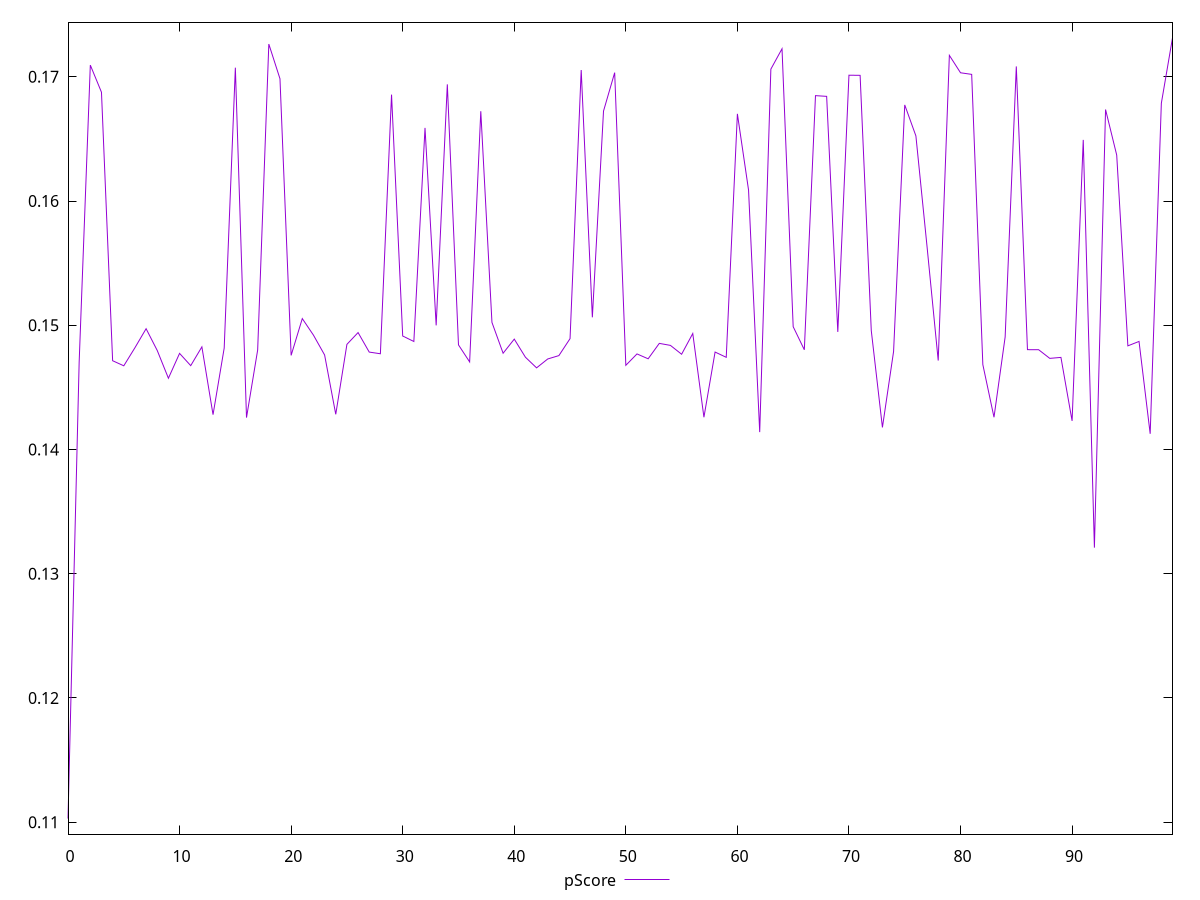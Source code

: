 reset

$pScore <<EOF
0 0.11029455861408283
1 0.1470298505781953
2 0.17093924808950278
3 0.1687557808330527
4 0.14714404464581166
5 0.14673515545580545
6 0.14819138191661185
7 0.1497206865059535
8 0.14796579766400886
9 0.1457338797518245
10 0.1477352694326436
11 0.14674836355383603
12 0.14825979038149828
13 0.14280106634719725
14 0.14816244587295302
15 0.170733222200197
16 0.142565465785302
17 0.14800682363899031
18 0.17263294127699713
19 0.16983921916457945
20 0.14757369658973152
21 0.1505350200293848
22 0.1492040576203028
23 0.14760738511518612
24 0.142829183160746
25 0.1484606176323564
26 0.149410922560674
27 0.14783930310088822
28 0.1477050873575575
29 0.1685653040915479
30 0.14913392155794902
31 0.14869243827543493
32 0.16588395158274383
33 0.14998767340533237
34 0.16938786329502753
35 0.1484188136576624
36 0.14704861637485067
37 0.16722632225822986
38 0.150227906749404
39 0.1477467810138291
40 0.1488833038288343
41 0.14742760355789453
42 0.14656971576886557
43 0.14728525234405304
44 0.14755612536399043
45 0.14892269204416575
46 0.17054474814567888
47 0.15063619942541429
48 0.16723893233130743
49 0.1703334350822685
50 0.1467738691148301
51 0.14769112594480327
52 0.14729958922724684
53 0.14854032425160363
54 0.14837780061597677
55 0.147665767883724
56 0.1493343246102382
57 0.14259531254230146
58 0.14784239057321058
59 0.14741807920048977
60 0.16701551808957538
61 0.16088297923550854
62 0.14139770553251962
63 0.17061599241712322
64 0.17225511777707814
65 0.14988500606538713
66 0.14802376145796203
67 0.16848113149502708
68 0.1684237928753045
69 0.149462916178019
70 0.1701264889580793
71 0.1701153450741144
72 0.1495692772745642
73 0.14177638494804984
74 0.14788762670865074
75 0.1677347321547118
76 0.1652392643837287
77 0.1563230556026176
78 0.14715861942230724
79 0.17172248387960914
80 0.17032221551456872
81 0.1701929313906927
82 0.14683084691534543
83 0.14259346652884108
84 0.14905500771692548
85 0.17083194322725387
86 0.14803442767225772
87 0.1480309746274331
88 0.1473328374469472
89 0.14741139991350755
90 0.1423017142028934
91 0.1649203251555159
92 0.13209645946318427
93 0.16736355314802503
94 0.16369538669273492
95 0.1483409836898789
96 0.14869741396010427
97 0.14126227833605348
98 0.1678670700402135
99 0.17312831836792908
EOF

set key outside below
set xrange [0:99]
set yrange [0.1090378834190059:0.174384993563006]
set trange [0.1090378834190059:0.174384993563006]
set terminal svg size 640, 500 enhanced background rgb 'white'
set output "reports/report_00030_2021-02-24T20-42-31.540Z/interactive/samples/music/pScore/values.svg"

plot $pScore title "pScore" with line

reset
